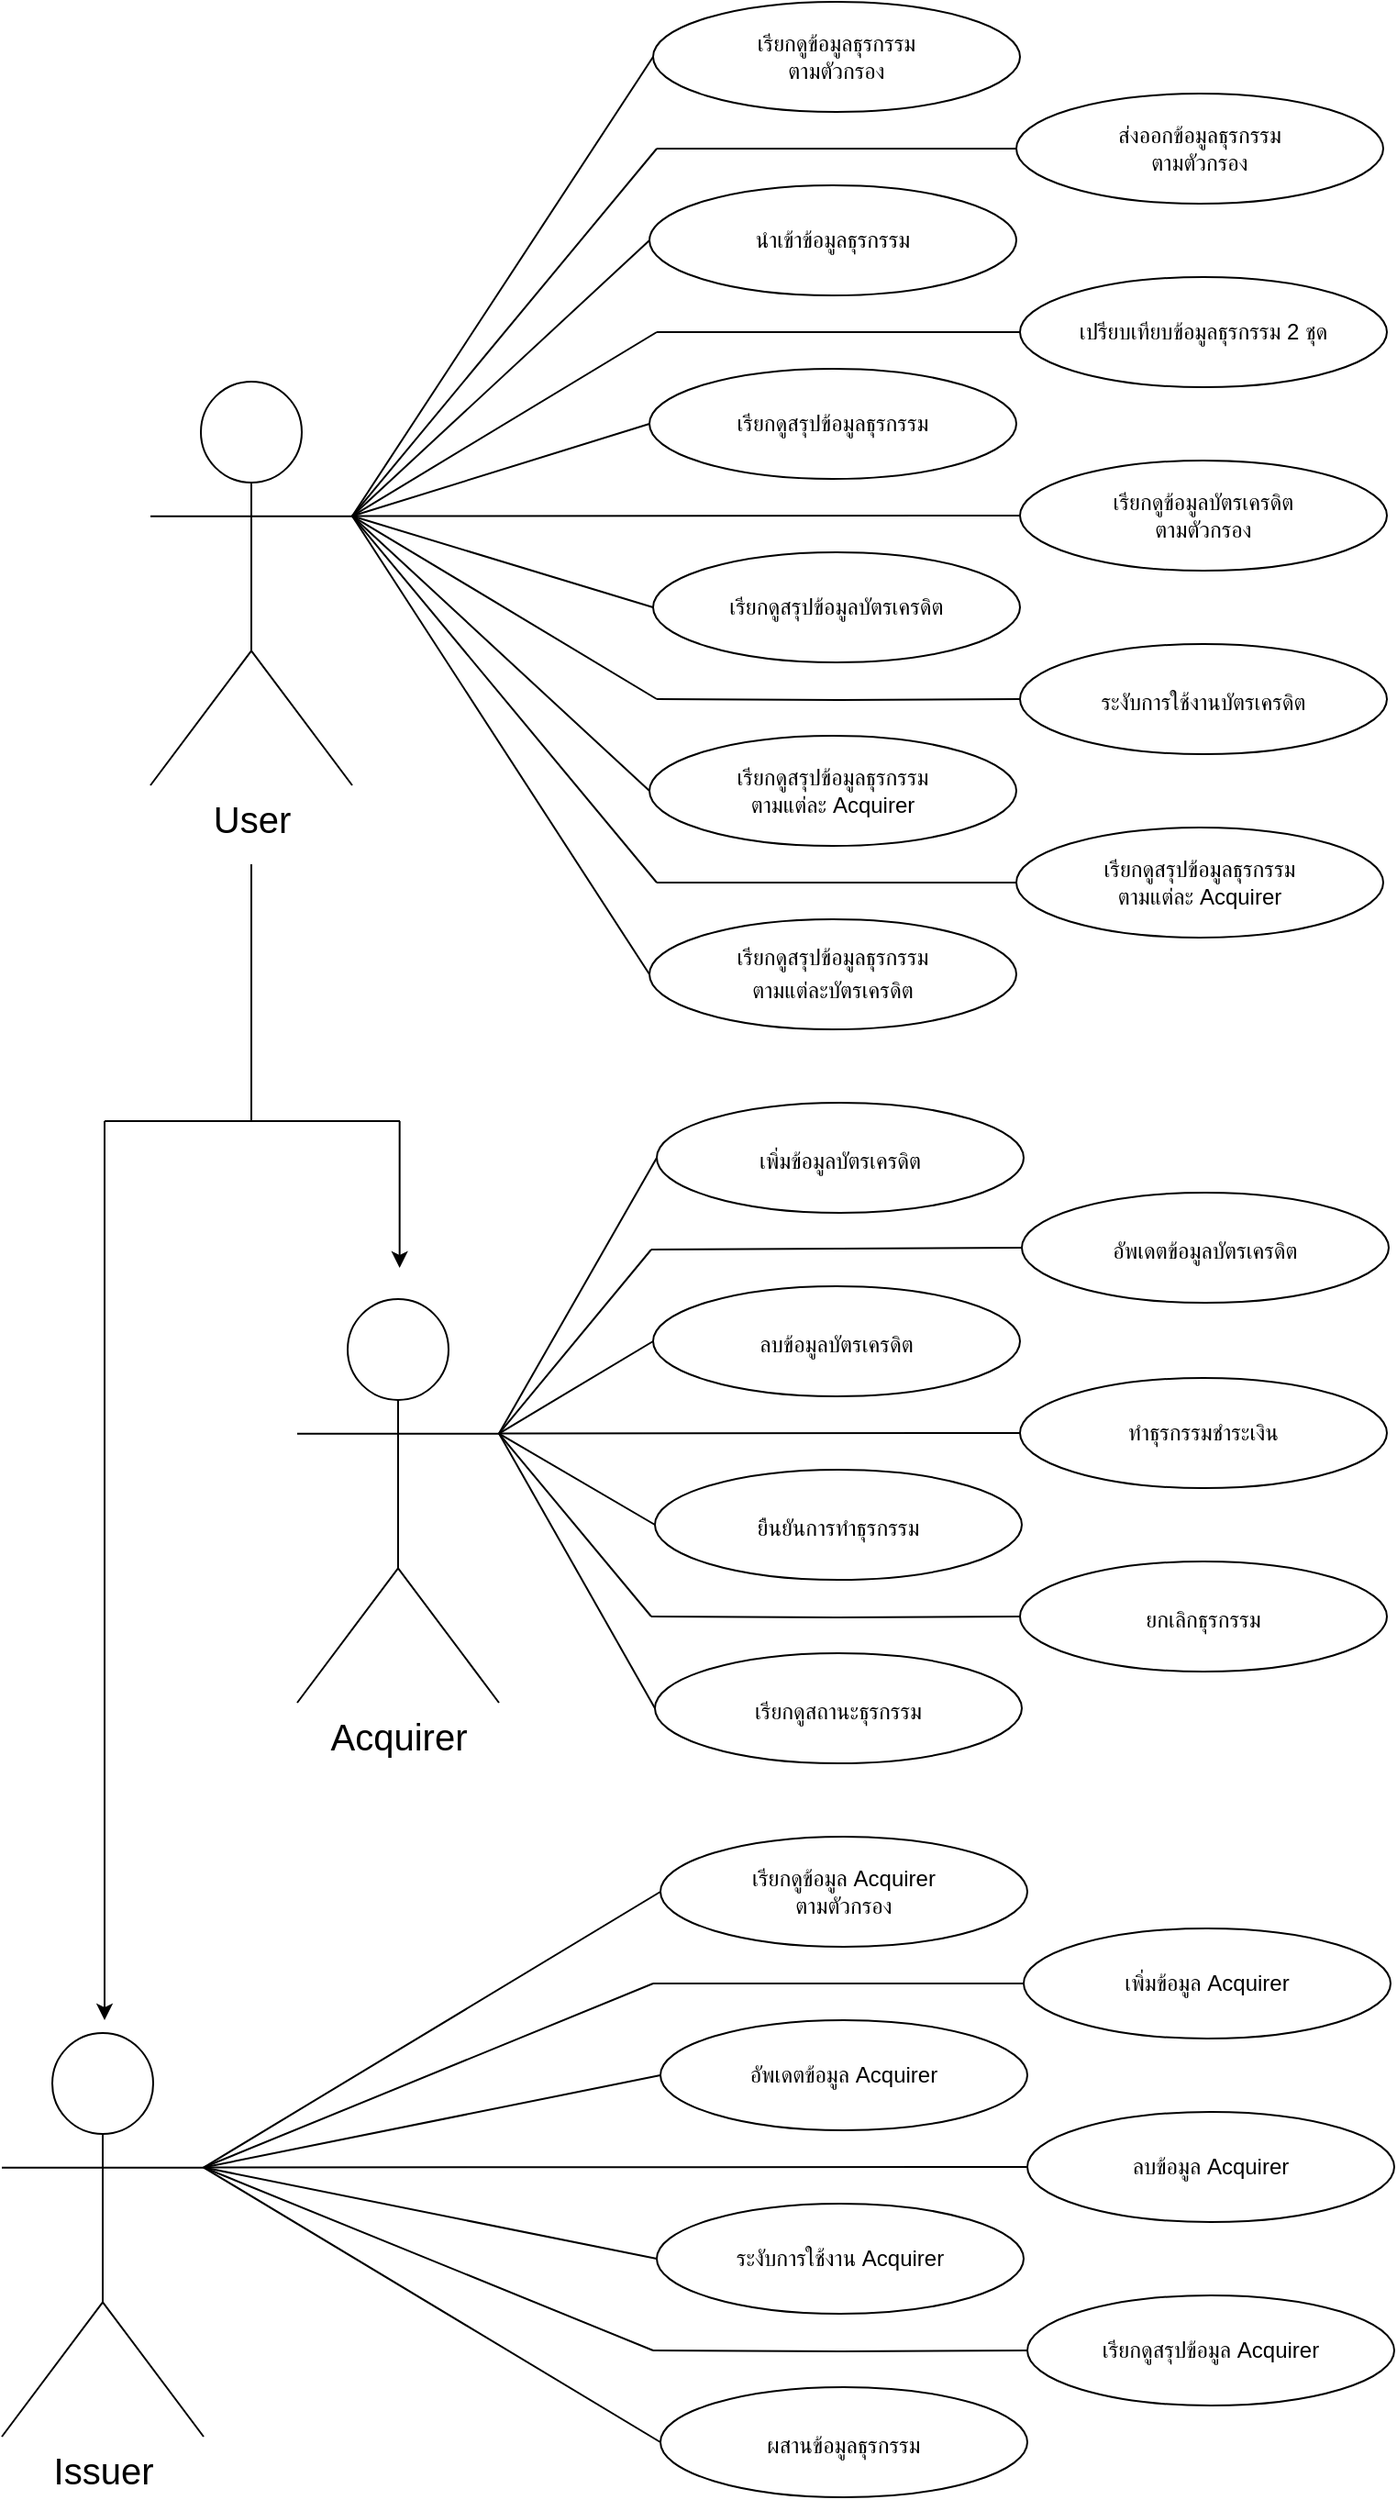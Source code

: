 <mxfile version="21.6.9" type="github">
  <diagram name="Page-1" id="O6h59sN97J3MhCvtdeix">
    <mxGraphModel dx="1015" dy="1202" grid="1" gridSize="10" guides="1" tooltips="1" connect="1" arrows="1" fold="1" page="1" pageScale="1" pageWidth="850" pageHeight="1100" math="0" shadow="0">
      <root>
        <mxCell id="0" />
        <mxCell id="1" parent="0" />
        <mxCell id="EAtn4QmAmyuskcIKKUx5-1" value="&lt;font style=&quot;font-size: 20px;&quot;&gt;Acquirer&lt;/font&gt;" style="shape=umlActor;verticalLabelPosition=bottom;verticalAlign=top;html=1;" vertex="1" parent="1">
          <mxGeometry x="-535" y="-13" width="110" height="220" as="geometry" />
        </mxCell>
        <mxCell id="EAtn4QmAmyuskcIKKUx5-5" value="&lt;font style=&quot;font-size: 20px;&quot;&gt;Issuer&lt;/font&gt;" style="shape=umlActor;verticalLabelPosition=bottom;verticalAlign=top;html=1;" vertex="1" parent="1">
          <mxGeometry x="-696" y="387" width="110" height="220" as="geometry" />
        </mxCell>
        <mxCell id="EAtn4QmAmyuskcIKKUx5-10" value="" style="edgeStyle=orthogonalEdgeStyle;rounded=0;orthogonalLoop=1;jettySize=auto;html=1;endArrow=none;endFill=0;" edge="1" parent="1">
          <mxGeometry relative="1" as="geometry">
            <mxPoint x="-560" y="-250" as="sourcePoint" />
            <mxPoint x="-560" y="-110" as="targetPoint" />
          </mxGeometry>
        </mxCell>
        <mxCell id="EAtn4QmAmyuskcIKKUx5-6" value="&lt;font style=&quot;font-size: 20px;&quot;&gt;User&lt;/font&gt;" style="shape=umlActor;verticalLabelPosition=bottom;verticalAlign=top;html=1;" vertex="1" parent="1">
          <mxGeometry x="-615" y="-513" width="110" height="220" as="geometry" />
        </mxCell>
        <mxCell id="EAtn4QmAmyuskcIKKUx5-11" value="" style="edgeStyle=orthogonalEdgeStyle;rounded=0;orthogonalLoop=1;jettySize=auto;html=1;endArrow=none;endFill=0;" edge="1" parent="1">
          <mxGeometry relative="1" as="geometry">
            <mxPoint x="-479" y="-110" as="sourcePoint" />
            <mxPoint x="-640" y="-110" as="targetPoint" />
          </mxGeometry>
        </mxCell>
        <mxCell id="EAtn4QmAmyuskcIKKUx5-12" value="" style="edgeStyle=orthogonalEdgeStyle;rounded=0;orthogonalLoop=1;jettySize=auto;html=1;endArrow=classic;endFill=1;" edge="1" parent="1">
          <mxGeometry relative="1" as="geometry">
            <mxPoint x="-640" y="-110" as="sourcePoint" />
            <mxPoint x="-640" y="380" as="targetPoint" />
          </mxGeometry>
        </mxCell>
        <mxCell id="EAtn4QmAmyuskcIKKUx5-13" value="" style="edgeStyle=orthogonalEdgeStyle;rounded=0;orthogonalLoop=1;jettySize=auto;html=1;endArrow=classic;endFill=1;" edge="1" parent="1">
          <mxGeometry relative="1" as="geometry">
            <mxPoint x="-479.17" y="-110" as="sourcePoint" />
            <mxPoint x="-479.17" y="-30" as="targetPoint" />
          </mxGeometry>
        </mxCell>
        <mxCell id="EAtn4QmAmyuskcIKKUx5-15" value="เพิ่มข้อมูล Acquirer" style="ellipse;whiteSpace=wrap;html=1;" vertex="1" parent="1">
          <mxGeometry x="-139" y="330" width="200" height="60" as="geometry" />
        </mxCell>
        <mxCell id="EAtn4QmAmyuskcIKKUx5-16" value="อัพเดตข้อมูล Acquirer" style="ellipse;whiteSpace=wrap;html=1;" vertex="1" parent="1">
          <mxGeometry x="-337" y="380" width="200" height="60" as="geometry" />
        </mxCell>
        <mxCell id="EAtn4QmAmyuskcIKKUx5-17" value="ลบข้อมูล Acquirer" style="ellipse;whiteSpace=wrap;html=1;" vertex="1" parent="1">
          <mxGeometry x="-137" y="430" width="200" height="60" as="geometry" />
        </mxCell>
        <mxCell id="EAtn4QmAmyuskcIKKUx5-18" value="เรียกดูข้อมูล Acquirer&lt;br&gt;ตามตัวกรอง" style="ellipse;whiteSpace=wrap;html=1;" vertex="1" parent="1">
          <mxGeometry x="-337" y="280" width="200" height="60" as="geometry" />
        </mxCell>
        <mxCell id="EAtn4QmAmyuskcIKKUx5-19" value="ระงับการใช้งาน Acquirer" style="ellipse;whiteSpace=wrap;html=1;" vertex="1" parent="1">
          <mxGeometry x="-339" y="480" width="200" height="60" as="geometry" />
        </mxCell>
        <mxCell id="EAtn4QmAmyuskcIKKUx5-21" value="เพิ่มข้อมูลบัตรเครดิต&lt;span style=&quot;font-size: medium; text-align: start;&quot;&gt;&lt;/span&gt;" style="ellipse;whiteSpace=wrap;html=1;" vertex="1" parent="1">
          <mxGeometry x="-339" y="-120" width="200" height="60" as="geometry" />
        </mxCell>
        <mxCell id="EAtn4QmAmyuskcIKKUx5-22" value="อัพเดตข้อมูลบัตรเครดิต&lt;span style=&quot;font-size: medium; text-align: start;&quot;&gt;&lt;/span&gt;" style="ellipse;whiteSpace=wrap;html=1;" vertex="1" parent="1">
          <mxGeometry x="-140" y="-71" width="200" height="60" as="geometry" />
        </mxCell>
        <mxCell id="EAtn4QmAmyuskcIKKUx5-23" value="ลบข้อมูลบัตรเครดิต&lt;span style=&quot;font-size: medium; text-align: start;&quot;&gt;&lt;/span&gt;" style="ellipse;whiteSpace=wrap;html=1;" vertex="1" parent="1">
          <mxGeometry x="-341" y="-20" width="200" height="60" as="geometry" />
        </mxCell>
        <mxCell id="EAtn4QmAmyuskcIKKUx5-24" value="&lt;font style=&quot;font-size: 12px;&quot;&gt;เรียกดูข้อมูลบัตรเครดิต&lt;span style=&quot;text-align: start;&quot;&gt;&lt;/span&gt;&lt;br&gt;ตามตัวกรอง&lt;/font&gt;" style="ellipse;whiteSpace=wrap;html=1;" vertex="1" parent="1">
          <mxGeometry x="-141" y="-470" width="200" height="60" as="geometry" />
        </mxCell>
        <mxCell id="EAtn4QmAmyuskcIKKUx5-25" value="ระงับการใช้งานบัตรเครดิต&lt;span style=&quot;font-size: medium; text-align: start;&quot;&gt;&lt;/span&gt;" style="ellipse;whiteSpace=wrap;html=1;" vertex="1" parent="1">
          <mxGeometry x="-141" y="-370" width="200" height="60" as="geometry" />
        </mxCell>
        <mxCell id="EAtn4QmAmyuskcIKKUx5-26" value="เรียกดูสรุปข้อมูล Acquirer" style="ellipse;whiteSpace=wrap;html=1;" vertex="1" parent="1">
          <mxGeometry x="-137" y="530" width="200" height="60" as="geometry" />
        </mxCell>
        <mxCell id="EAtn4QmAmyuskcIKKUx5-27" value="เรียกดูสรุปข้อมูลบัตรเครดิต" style="ellipse;whiteSpace=wrap;html=1;" vertex="1" parent="1">
          <mxGeometry x="-341" y="-420" width="200" height="60" as="geometry" />
        </mxCell>
        <mxCell id="EAtn4QmAmyuskcIKKUx5-29" value="&lt;font style=&quot;font-size: 12px;&quot;&gt;เรียกดูข้อมูลธุรกรรม&lt;br&gt;ตามตัวกรอง&lt;/font&gt;" style="ellipse;whiteSpace=wrap;html=1;" vertex="1" parent="1">
          <mxGeometry x="-341" y="-720" width="200" height="60" as="geometry" />
        </mxCell>
        <mxCell id="EAtn4QmAmyuskcIKKUx5-30" value="ส่งออกข้อมูลธุรกรรม&lt;br&gt;ตามตัวกรอง" style="ellipse;whiteSpace=wrap;html=1;" vertex="1" parent="1">
          <mxGeometry x="-143" y="-670" width="200" height="60" as="geometry" />
        </mxCell>
        <mxCell id="EAtn4QmAmyuskcIKKUx5-31" value="นำเข้าข้อมูลธุรกรรม" style="ellipse;whiteSpace=wrap;html=1;" vertex="1" parent="1">
          <mxGeometry x="-343" y="-620" width="200" height="60" as="geometry" />
        </mxCell>
        <mxCell id="EAtn4QmAmyuskcIKKUx5-32" value="เรียกดูสรุปข้อมูลธุรกรรม" style="ellipse;whiteSpace=wrap;html=1;" vertex="1" parent="1">
          <mxGeometry x="-343" y="-520" width="200" height="60" as="geometry" />
        </mxCell>
        <mxCell id="EAtn4QmAmyuskcIKKUx5-33" value="ทำธุรกรรมชำระเงิน" style="ellipse;whiteSpace=wrap;html=1;" vertex="1" parent="1">
          <mxGeometry x="-141" y="30" width="200" height="60" as="geometry" />
        </mxCell>
        <mxCell id="EAtn4QmAmyuskcIKKUx5-34" value="ยืนยันการทำธุรกรรม&lt;span style=&quot;font-size: medium; text-align: start;&quot;&gt;&lt;/span&gt;" style="ellipse;whiteSpace=wrap;html=1;" vertex="1" parent="1">
          <mxGeometry x="-340" y="80" width="200" height="60" as="geometry" />
        </mxCell>
        <mxCell id="EAtn4QmAmyuskcIKKUx5-38" value="เปรียบเทียบข้อมูลธุรกรรม 2 ชุด" style="ellipse;whiteSpace=wrap;html=1;" vertex="1" parent="1">
          <mxGeometry x="-141" y="-570" width="200" height="60" as="geometry" />
        </mxCell>
        <mxCell id="EAtn4QmAmyuskcIKKUx5-39" value="ผสานข้อมูลธุรกรรม&lt;span style=&quot;font-size: medium; text-align: start;&quot;&gt;&lt;/span&gt;" style="ellipse;whiteSpace=wrap;html=1;" vertex="1" parent="1">
          <mxGeometry x="-337" y="580" width="200" height="60" as="geometry" />
        </mxCell>
        <mxCell id="EAtn4QmAmyuskcIKKUx5-40" value="ยกเลิกธุรกรรม&lt;span style=&quot;font-size: medium; text-align: start;&quot;&gt;&lt;/span&gt;" style="ellipse;whiteSpace=wrap;html=1;" vertex="1" parent="1">
          <mxGeometry x="-141" y="130" width="200" height="60" as="geometry" />
        </mxCell>
        <mxCell id="EAtn4QmAmyuskcIKKUx5-41" value="เรียกดูสถานะธุรกรรม&lt;span style=&quot;font-size: medium; text-align: start;&quot;&gt;&lt;/span&gt;" style="ellipse;whiteSpace=wrap;html=1;" vertex="1" parent="1">
          <mxGeometry x="-340" y="180" width="200" height="60" as="geometry" />
        </mxCell>
        <mxCell id="EAtn4QmAmyuskcIKKUx5-42" value="เรียกดูสรุปข้อมูลธุรกรรม&lt;br&gt;ตามแต่ละ Acquirer" style="ellipse;whiteSpace=wrap;html=1;" vertex="1" parent="1">
          <mxGeometry x="-343" y="-320" width="200" height="60" as="geometry" />
        </mxCell>
        <mxCell id="EAtn4QmAmyuskcIKKUx5-43" value="เรียกดูสรุปข้อมูลธุรกรรม&lt;br&gt;ตามแต่ละ Acquirer" style="ellipse;whiteSpace=wrap;html=1;" vertex="1" parent="1">
          <mxGeometry x="-143" y="-270" width="200" height="60" as="geometry" />
        </mxCell>
        <mxCell id="EAtn4QmAmyuskcIKKUx5-44" value="เรียกดูสรุปข้อมูลธุรกรรม&lt;br&gt;ตามแต่ละบัตรเครดิต&lt;span style=&quot;font-size: medium; text-align: start;&quot;&gt;&lt;/span&gt;" style="ellipse;whiteSpace=wrap;html=1;" vertex="1" parent="1">
          <mxGeometry x="-343" y="-220" width="200" height="60" as="geometry" />
        </mxCell>
        <mxCell id="EAtn4QmAmyuskcIKKUx5-50" value="" style="endArrow=none;html=1;rounded=0;entryX=0;entryY=0.5;entryDx=0;entryDy=0;exitX=1;exitY=0.333;exitDx=0;exitDy=0;exitPerimeter=0;" edge="1" parent="1" source="EAtn4QmAmyuskcIKKUx5-6" target="EAtn4QmAmyuskcIKKUx5-24">
          <mxGeometry width="50" height="50" relative="1" as="geometry">
            <mxPoint x="-499" y="-440" as="sourcePoint" />
            <mxPoint x="-369" y="-250" as="targetPoint" />
          </mxGeometry>
        </mxCell>
        <mxCell id="EAtn4QmAmyuskcIKKUx5-51" value="" style="endArrow=none;html=1;rounded=0;entryX=0;entryY=0.5;entryDx=0;entryDy=0;" edge="1" parent="1" target="EAtn4QmAmyuskcIKKUx5-30">
          <mxGeometry width="50" height="50" relative="1" as="geometry">
            <mxPoint x="-339" y="-640" as="sourcePoint" />
            <mxPoint x="-141" y="-640.53" as="targetPoint" />
          </mxGeometry>
        </mxCell>
        <mxCell id="EAtn4QmAmyuskcIKKUx5-52" value="" style="endArrow=none;html=1;rounded=0;entryX=0;entryY=0.5;entryDx=0;entryDy=0;" edge="1" parent="1" target="EAtn4QmAmyuskcIKKUx5-43">
          <mxGeometry width="50" height="50" relative="1" as="geometry">
            <mxPoint x="-339" y="-240" as="sourcePoint" />
            <mxPoint x="-141" y="-240.53" as="targetPoint" />
          </mxGeometry>
        </mxCell>
        <mxCell id="EAtn4QmAmyuskcIKKUx5-53" value="" style="endArrow=none;html=1;rounded=0;entryX=0;entryY=0.5;entryDx=0;entryDy=0;" edge="1" parent="1" target="EAtn4QmAmyuskcIKKUx5-38">
          <mxGeometry width="50" height="50" relative="1" as="geometry">
            <mxPoint x="-339" y="-540" as="sourcePoint" />
            <mxPoint x="-141" y="-539.81" as="targetPoint" />
          </mxGeometry>
        </mxCell>
        <mxCell id="EAtn4QmAmyuskcIKKUx5-54" value="" style="endArrow=none;html=1;rounded=0;entryX=0;entryY=0.5;entryDx=0;entryDy=0;edgeStyle=orthogonalEdgeStyle;" edge="1" parent="1" target="EAtn4QmAmyuskcIKKUx5-25">
          <mxGeometry width="50" height="50" relative="1" as="geometry">
            <mxPoint x="-339" y="-340" as="sourcePoint" />
            <mxPoint x="-141" y="-339.83" as="targetPoint" />
          </mxGeometry>
        </mxCell>
        <mxCell id="EAtn4QmAmyuskcIKKUx5-55" value="" style="endArrow=none;html=1;rounded=0;entryX=1;entryY=0.333;entryDx=0;entryDy=0;entryPerimeter=0;" edge="1" parent="1" target="EAtn4QmAmyuskcIKKUx5-6">
          <mxGeometry width="50" height="50" relative="1" as="geometry">
            <mxPoint x="-339" y="-340" as="sourcePoint" />
            <mxPoint x="-499" y="-430" as="targetPoint" />
          </mxGeometry>
        </mxCell>
        <mxCell id="EAtn4QmAmyuskcIKKUx5-56" value="" style="endArrow=none;html=1;rounded=0;entryX=1;entryY=0.333;entryDx=0;entryDy=0;entryPerimeter=0;" edge="1" parent="1" target="EAtn4QmAmyuskcIKKUx5-6">
          <mxGeometry width="50" height="50" relative="1" as="geometry">
            <mxPoint x="-339" y="-240" as="sourcePoint" />
            <mxPoint x="-497" y="-430" as="targetPoint" />
          </mxGeometry>
        </mxCell>
        <mxCell id="EAtn4QmAmyuskcIKKUx5-57" value="" style="endArrow=none;html=1;rounded=0;entryX=1;entryY=0.333;entryDx=0;entryDy=0;entryPerimeter=0;exitX=0;exitY=0.5;exitDx=0;exitDy=0;" edge="1" parent="1" source="EAtn4QmAmyuskcIKKUx5-27" target="EAtn4QmAmyuskcIKKUx5-6">
          <mxGeometry width="50" height="50" relative="1" as="geometry">
            <mxPoint x="-349" y="-330" as="sourcePoint" />
            <mxPoint x="-497" y="-430" as="targetPoint" />
          </mxGeometry>
        </mxCell>
        <mxCell id="EAtn4QmAmyuskcIKKUx5-58" value="" style="endArrow=none;html=1;rounded=0;entryX=1;entryY=0.333;entryDx=0;entryDy=0;entryPerimeter=0;exitX=0;exitY=0.5;exitDx=0;exitDy=0;" edge="1" parent="1" source="EAtn4QmAmyuskcIKKUx5-42" target="EAtn4QmAmyuskcIKKUx5-6">
          <mxGeometry width="50" height="50" relative="1" as="geometry">
            <mxPoint x="-349" y="-330" as="sourcePoint" />
            <mxPoint x="-497" y="-430" as="targetPoint" />
          </mxGeometry>
        </mxCell>
        <mxCell id="EAtn4QmAmyuskcIKKUx5-59" value="" style="endArrow=none;html=1;rounded=0;entryX=1;entryY=0.333;entryDx=0;entryDy=0;entryPerimeter=0;exitX=0;exitY=0.5;exitDx=0;exitDy=0;" edge="1" parent="1" source="EAtn4QmAmyuskcIKKUx5-32" target="EAtn4QmAmyuskcIKKUx5-6">
          <mxGeometry width="50" height="50" relative="1" as="geometry">
            <mxPoint x="-331" y="-380" as="sourcePoint" />
            <mxPoint x="-497" y="-430" as="targetPoint" />
          </mxGeometry>
        </mxCell>
        <mxCell id="EAtn4QmAmyuskcIKKUx5-60" value="" style="endArrow=none;html=1;rounded=0;entryX=1;entryY=0.333;entryDx=0;entryDy=0;entryPerimeter=0;" edge="1" parent="1" target="EAtn4QmAmyuskcIKKUx5-6">
          <mxGeometry width="50" height="50" relative="1" as="geometry">
            <mxPoint x="-339" y="-540" as="sourcePoint" />
            <mxPoint x="-509" y="-440" as="targetPoint" />
          </mxGeometry>
        </mxCell>
        <mxCell id="EAtn4QmAmyuskcIKKUx5-61" value="" style="endArrow=none;html=1;rounded=0;entryX=1;entryY=0.333;entryDx=0;entryDy=0;entryPerimeter=0;" edge="1" parent="1" target="EAtn4QmAmyuskcIKKUx5-6">
          <mxGeometry width="50" height="50" relative="1" as="geometry">
            <mxPoint x="-339" y="-640" as="sourcePoint" />
            <mxPoint x="-497" y="-430" as="targetPoint" />
          </mxGeometry>
        </mxCell>
        <mxCell id="EAtn4QmAmyuskcIKKUx5-62" value="" style="endArrow=none;html=1;rounded=0;entryX=1;entryY=0.333;entryDx=0;entryDy=0;entryPerimeter=0;exitX=0;exitY=0.5;exitDx=0;exitDy=0;" edge="1" parent="1" source="EAtn4QmAmyuskcIKKUx5-29" target="EAtn4QmAmyuskcIKKUx5-6">
          <mxGeometry width="50" height="50" relative="1" as="geometry">
            <mxPoint x="-349" y="-630" as="sourcePoint" />
            <mxPoint x="-497" y="-430" as="targetPoint" />
          </mxGeometry>
        </mxCell>
        <mxCell id="EAtn4QmAmyuskcIKKUx5-63" value="" style="endArrow=none;html=1;rounded=0;entryX=1;entryY=0.333;entryDx=0;entryDy=0;entryPerimeter=0;exitX=0;exitY=0.5;exitDx=0;exitDy=0;" edge="1" parent="1" source="EAtn4QmAmyuskcIKKUx5-31" target="EAtn4QmAmyuskcIKKUx5-6">
          <mxGeometry width="50" height="50" relative="1" as="geometry">
            <mxPoint x="-349" y="-630" as="sourcePoint" />
            <mxPoint x="-497" y="-430" as="targetPoint" />
          </mxGeometry>
        </mxCell>
        <mxCell id="EAtn4QmAmyuskcIKKUx5-64" value="" style="endArrow=none;html=1;rounded=0;entryX=1;entryY=0.333;entryDx=0;entryDy=0;entryPerimeter=0;exitX=0;exitY=0.5;exitDx=0;exitDy=0;" edge="1" parent="1" source="EAtn4QmAmyuskcIKKUx5-44" target="EAtn4QmAmyuskcIKKUx5-6">
          <mxGeometry width="50" height="50" relative="1" as="geometry">
            <mxPoint x="-333" y="-280" as="sourcePoint" />
            <mxPoint x="-497" y="-430" as="targetPoint" />
          </mxGeometry>
        </mxCell>
        <mxCell id="EAtn4QmAmyuskcIKKUx5-76" value="" style="endArrow=none;html=1;rounded=0;entryX=0;entryY=0.5;entryDx=0;entryDy=0;exitX=1;exitY=0.333;exitDx=0;exitDy=0;exitPerimeter=0;" edge="1" parent="1" target="EAtn4QmAmyuskcIKKUx5-33" source="EAtn4QmAmyuskcIKKUx5-1">
          <mxGeometry width="50" height="50" relative="1" as="geometry">
            <mxPoint x="-510" y="60" as="sourcePoint" />
            <mxPoint x="-144.0" y="60" as="targetPoint" />
          </mxGeometry>
        </mxCell>
        <mxCell id="EAtn4QmAmyuskcIKKUx5-79" value="" style="endArrow=none;html=1;rounded=0;entryX=0;entryY=0.5;entryDx=0;entryDy=0;" edge="1" parent="1" target="EAtn4QmAmyuskcIKKUx5-22">
          <mxGeometry width="50" height="50" relative="1" as="geometry">
            <mxPoint x="-342" y="-40" as="sourcePoint" />
            <mxPoint x="-144.0" y="-40" as="targetPoint" />
          </mxGeometry>
        </mxCell>
        <mxCell id="EAtn4QmAmyuskcIKKUx5-80" value="" style="endArrow=none;html=1;rounded=0;entryX=0;entryY=0.5;entryDx=0;entryDy=0;edgeStyle=orthogonalEdgeStyle;" edge="1" parent="1" target="EAtn4QmAmyuskcIKKUx5-40">
          <mxGeometry width="50" height="50" relative="1" as="geometry">
            <mxPoint x="-342" y="160" as="sourcePoint" />
            <mxPoint x="-144.0" y="160" as="targetPoint" />
          </mxGeometry>
        </mxCell>
        <mxCell id="EAtn4QmAmyuskcIKKUx5-81" value="" style="endArrow=none;html=1;rounded=0;entryX=1;entryY=0.333;entryDx=0;entryDy=0;entryPerimeter=0;" edge="1" parent="1" target="EAtn4QmAmyuskcIKKUx5-1">
          <mxGeometry width="50" height="50" relative="1" as="geometry">
            <mxPoint x="-342" y="160" as="sourcePoint" />
            <mxPoint x="-510" y="60" as="targetPoint" />
          </mxGeometry>
        </mxCell>
        <mxCell id="EAtn4QmAmyuskcIKKUx5-83" value="" style="endArrow=none;html=1;rounded=0;entryX=1;entryY=0.333;entryDx=0;entryDy=0;entryPerimeter=0;exitX=0;exitY=0.5;exitDx=0;exitDy=0;" edge="1" parent="1" source="EAtn4QmAmyuskcIKKUx5-34" target="EAtn4QmAmyuskcIKKUx5-1">
          <mxGeometry width="50" height="50" relative="1" as="geometry">
            <mxPoint x="-344.0" y="110" as="sourcePoint" />
            <mxPoint x="-510" y="60" as="targetPoint" />
          </mxGeometry>
        </mxCell>
        <mxCell id="EAtn4QmAmyuskcIKKUx5-84" value="" style="endArrow=none;html=1;rounded=0;entryX=1;entryY=0.333;entryDx=0;entryDy=0;entryPerimeter=0;exitX=0;exitY=0.5;exitDx=0;exitDy=0;" edge="1" parent="1" source="EAtn4QmAmyuskcIKKUx5-41" target="EAtn4QmAmyuskcIKKUx5-1">
          <mxGeometry width="50" height="50" relative="1" as="geometry">
            <mxPoint x="-346" y="210" as="sourcePoint" />
            <mxPoint x="-510" y="60" as="targetPoint" />
          </mxGeometry>
        </mxCell>
        <mxCell id="EAtn4QmAmyuskcIKKUx5-85" value="" style="endArrow=none;html=1;rounded=0;entryX=1;entryY=0.333;entryDx=0;entryDy=0;entryPerimeter=0;exitX=0;exitY=0.5;exitDx=0;exitDy=0;" edge="1" parent="1" source="EAtn4QmAmyuskcIKKUx5-23" target="EAtn4QmAmyuskcIKKUx5-1">
          <mxGeometry width="50" height="50" relative="1" as="geometry">
            <mxPoint x="-346" y="10" as="sourcePoint" />
            <mxPoint x="-510" y="60" as="targetPoint" />
          </mxGeometry>
        </mxCell>
        <mxCell id="EAtn4QmAmyuskcIKKUx5-86" value="" style="endArrow=none;html=1;rounded=0;entryX=1;entryY=0.333;entryDx=0;entryDy=0;entryPerimeter=0;" edge="1" parent="1" target="EAtn4QmAmyuskcIKKUx5-1">
          <mxGeometry width="50" height="50" relative="1" as="geometry">
            <mxPoint x="-342" y="-40" as="sourcePoint" />
            <mxPoint x="-510" y="60" as="targetPoint" />
          </mxGeometry>
        </mxCell>
        <mxCell id="EAtn4QmAmyuskcIKKUx5-89" value="" style="endArrow=none;html=1;rounded=0;entryX=1;entryY=0.333;entryDx=0;entryDy=0;entryPerimeter=0;exitX=0;exitY=0.5;exitDx=0;exitDy=0;" edge="1" parent="1" source="EAtn4QmAmyuskcIKKUx5-21" target="EAtn4QmAmyuskcIKKUx5-1">
          <mxGeometry width="50" height="50" relative="1" as="geometry">
            <mxPoint x="-346" y="-90" as="sourcePoint" />
            <mxPoint x="-510" y="60" as="targetPoint" />
          </mxGeometry>
        </mxCell>
        <mxCell id="EAtn4QmAmyuskcIKKUx5-99" value="" style="endArrow=none;html=1;rounded=0;entryX=0;entryY=0.5;entryDx=0;entryDy=0;exitX=1;exitY=0.333;exitDx=0;exitDy=0;exitPerimeter=0;" edge="1" parent="1" target="EAtn4QmAmyuskcIKKUx5-17" source="EAtn4QmAmyuskcIKKUx5-5">
          <mxGeometry width="50" height="50" relative="1" as="geometry">
            <mxPoint x="-424" y="460" as="sourcePoint" />
            <mxPoint x="-140.0" y="460" as="targetPoint" />
          </mxGeometry>
        </mxCell>
        <mxCell id="EAtn4QmAmyuskcIKKUx5-100" value="" style="endArrow=none;html=1;rounded=0;entryX=0;entryY=0.5;entryDx=0;entryDy=0;" edge="1" parent="1" target="EAtn4QmAmyuskcIKKUx5-15">
          <mxGeometry width="50" height="50" relative="1" as="geometry">
            <mxPoint x="-341" y="360" as="sourcePoint" />
            <mxPoint x="-139.0" y="359" as="targetPoint" />
          </mxGeometry>
        </mxCell>
        <mxCell id="EAtn4QmAmyuskcIKKUx5-101" value="" style="endArrow=none;html=1;rounded=0;entryX=0;entryY=0.5;entryDx=0;entryDy=0;edgeStyle=orthogonalEdgeStyle;" edge="1" parent="1" target="EAtn4QmAmyuskcIKKUx5-26">
          <mxGeometry width="50" height="50" relative="1" as="geometry">
            <mxPoint x="-341" y="560" as="sourcePoint" />
            <mxPoint x="-140.0" y="560" as="targetPoint" />
          </mxGeometry>
        </mxCell>
        <mxCell id="EAtn4QmAmyuskcIKKUx5-102" value="" style="endArrow=none;html=1;rounded=0;entryX=1;entryY=0.333;entryDx=0;entryDy=0;entryPerimeter=0;" edge="1" parent="1" target="EAtn4QmAmyuskcIKKUx5-5">
          <mxGeometry width="50" height="50" relative="1" as="geometry">
            <mxPoint x="-341" y="560" as="sourcePoint" />
            <mxPoint x="-424" y="460" as="targetPoint" />
          </mxGeometry>
        </mxCell>
        <mxCell id="EAtn4QmAmyuskcIKKUx5-103" value="" style="endArrow=none;html=1;rounded=0;entryX=1;entryY=0.333;entryDx=0;entryDy=0;entryPerimeter=0;exitX=0;exitY=0.5;exitDx=0;exitDy=0;" edge="1" parent="1" source="EAtn4QmAmyuskcIKKUx5-19" target="EAtn4QmAmyuskcIKKUx5-5">
          <mxGeometry width="50" height="50" relative="1" as="geometry">
            <mxPoint x="-339" y="510" as="sourcePoint" />
            <mxPoint x="-424" y="460" as="targetPoint" />
          </mxGeometry>
        </mxCell>
        <mxCell id="EAtn4QmAmyuskcIKKUx5-104" value="" style="endArrow=none;html=1;rounded=0;entryX=1;entryY=0.333;entryDx=0;entryDy=0;entryPerimeter=0;exitX=0;exitY=0.5;exitDx=0;exitDy=0;" edge="1" parent="1" source="EAtn4QmAmyuskcIKKUx5-39" target="EAtn4QmAmyuskcIKKUx5-5">
          <mxGeometry width="50" height="50" relative="1" as="geometry">
            <mxPoint x="-339" y="610" as="sourcePoint" />
            <mxPoint x="-424" y="460" as="targetPoint" />
          </mxGeometry>
        </mxCell>
        <mxCell id="EAtn4QmAmyuskcIKKUx5-105" value="" style="endArrow=none;html=1;rounded=0;entryX=1;entryY=0.333;entryDx=0;entryDy=0;entryPerimeter=0;exitX=0;exitY=0.5;exitDx=0;exitDy=0;" edge="1" parent="1" source="EAtn4QmAmyuskcIKKUx5-16" target="EAtn4QmAmyuskcIKKUx5-5">
          <mxGeometry width="50" height="50" relative="1" as="geometry">
            <mxPoint x="-340" y="410" as="sourcePoint" />
            <mxPoint x="-424" y="460" as="targetPoint" />
          </mxGeometry>
        </mxCell>
        <mxCell id="EAtn4QmAmyuskcIKKUx5-106" value="" style="endArrow=none;html=1;rounded=0;entryX=1;entryY=0.333;entryDx=0;entryDy=0;entryPerimeter=0;" edge="1" parent="1" target="EAtn4QmAmyuskcIKKUx5-5">
          <mxGeometry width="50" height="50" relative="1" as="geometry">
            <mxPoint x="-341" y="360" as="sourcePoint" />
            <mxPoint x="-549" y="460" as="targetPoint" />
          </mxGeometry>
        </mxCell>
        <mxCell id="EAtn4QmAmyuskcIKKUx5-107" value="" style="endArrow=none;html=1;rounded=0;entryX=1;entryY=0.333;entryDx=0;entryDy=0;entryPerimeter=0;exitX=0;exitY=0.5;exitDx=0;exitDy=0;" edge="1" parent="1" source="EAtn4QmAmyuskcIKKUx5-18" target="EAtn4QmAmyuskcIKKUx5-5">
          <mxGeometry width="50" height="50" relative="1" as="geometry">
            <mxPoint x="-338.0" y="310" as="sourcePoint" />
            <mxPoint x="-424" y="460" as="targetPoint" />
          </mxGeometry>
        </mxCell>
      </root>
    </mxGraphModel>
  </diagram>
</mxfile>
